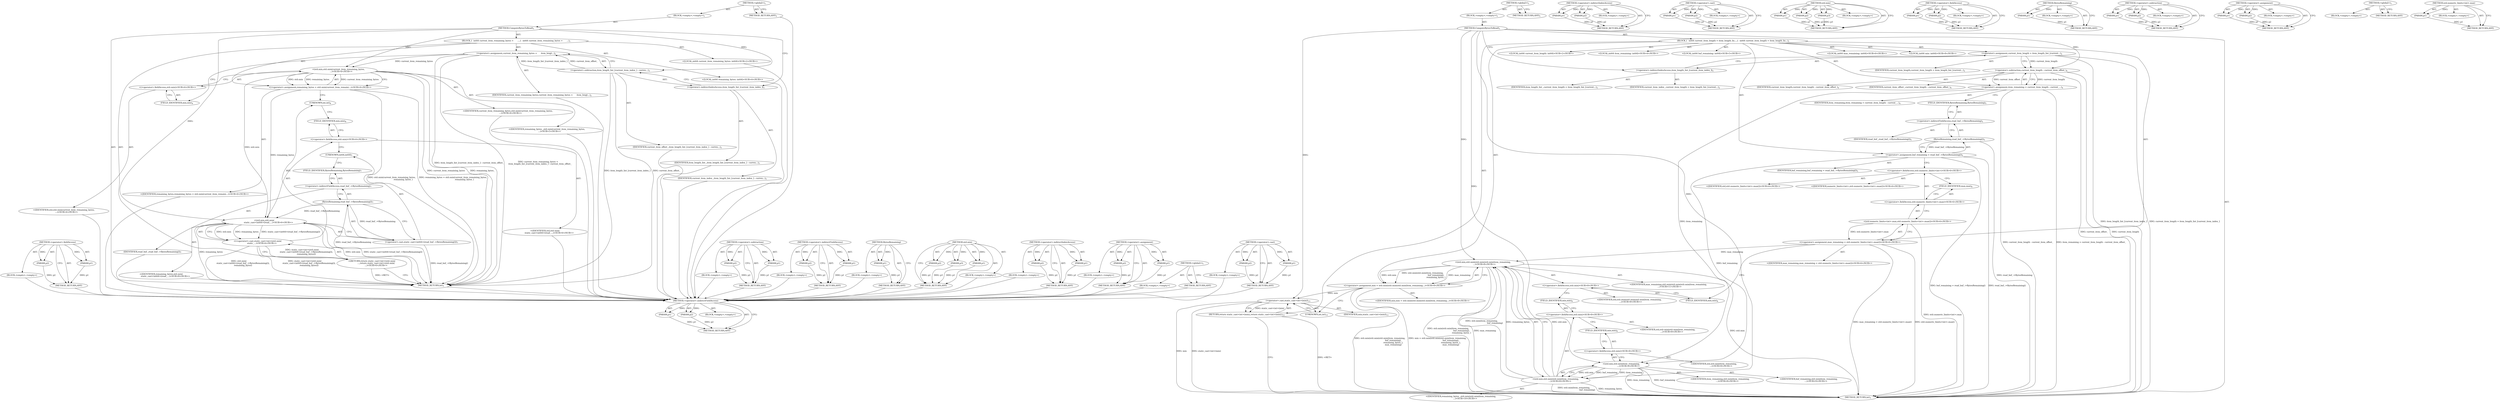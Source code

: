 digraph "std.numeric_limits&lt;int&gt;.max" {
vulnerable_81 [label=<(METHOD,&lt;operator&gt;.fieldAccess)>];
vulnerable_82 [label=<(PARAM,p1)>];
vulnerable_83 [label=<(PARAM,p2)>];
vulnerable_84 [label=<(BLOCK,&lt;empty&gt;,&lt;empty&gt;)>];
vulnerable_85 [label=<(METHOD_RETURN,ANY)>];
vulnerable_6 [label=<(METHOD,&lt;global&gt;)<SUB>1</SUB>>];
vulnerable_7 [label=<(BLOCK,&lt;empty&gt;,&lt;empty&gt;)<SUB>1</SUB>>];
vulnerable_8 [label=<(METHOD,ComputeBytesToRead)<SUB>1</SUB>>];
vulnerable_9 [label=<(BLOCK,{
  int64 current_item_remaining_bytes =
      ...,{
  int64 current_item_remaining_bytes =
      ...)<SUB>1</SUB>>];
vulnerable_10 [label="<(LOCAL,int64 current_item_remaining_bytes: int64)<SUB>2</SUB>>"];
vulnerable_11 [label=<(&lt;operator&gt;.assignment,current_item_remaining_bytes =
      item_lengt...)<SUB>2</SUB>>];
vulnerable_12 [label=<(IDENTIFIER,current_item_remaining_bytes,current_item_remaining_bytes =
      item_lengt...)<SUB>2</SUB>>];
vulnerable_13 [label=<(&lt;operator&gt;.subtraction,item_length_list_[current_item_index_] - curren...)<SUB>3</SUB>>];
vulnerable_14 [label=<(&lt;operator&gt;.indirectIndexAccess,item_length_list_[current_item_index_])<SUB>3</SUB>>];
vulnerable_15 [label=<(IDENTIFIER,item_length_list_,item_length_list_[current_item_index_] - curren...)<SUB>3</SUB>>];
vulnerable_16 [label=<(IDENTIFIER,current_item_index_,item_length_list_[current_item_index_] - curren...)<SUB>3</SUB>>];
vulnerable_17 [label=<(IDENTIFIER,current_item_offset_,item_length_list_[current_item_index_] - curren...)<SUB>3</SUB>>];
vulnerable_18 [label="<(LOCAL,int64 remaining_bytes: int64)<SUB>4</SUB>>"];
vulnerable_19 [label="<(&lt;operator&gt;.assignment,remaining_bytes = std::min(current_item_remaini...)<SUB>4</SUB>>"];
vulnerable_20 [label="<(IDENTIFIER,remaining_bytes,remaining_bytes = std::min(current_item_remaini...)<SUB>4</SUB>>"];
vulnerable_21 [label="<(std.min,std::min(current_item_remaining_bytes,
        ...)<SUB>4</SUB>>"];
vulnerable_22 [label="<(&lt;operator&gt;.fieldAccess,std::min)<SUB>4</SUB>>"];
vulnerable_23 [label="<(IDENTIFIER,std,std::min(current_item_remaining_bytes,
        ...)<SUB>4</SUB>>"];
vulnerable_24 [label=<(FIELD_IDENTIFIER,min,min)<SUB>4</SUB>>];
vulnerable_25 [label="<(IDENTIFIER,current_item_remaining_bytes,std::min(current_item_remaining_bytes,
        ...)<SUB>4</SUB>>"];
vulnerable_26 [label="<(IDENTIFIER,remaining_bytes_,std::min(current_item_remaining_bytes,
        ...)<SUB>5</SUB>>"];
vulnerable_27 [label="<(RETURN,return static_cast&lt;int&gt;(std::min(
             ...,return static_cast&lt;int&gt;(std::min(
             ...)<SUB>6</SUB>>"];
vulnerable_28 [label="<(&lt;operator&gt;.cast,static_cast&lt;int&gt;(std::min(
             static_...)<SUB>6</SUB>>"];
vulnerable_29 [label=<(UNKNOWN,int,int)<SUB>6</SUB>>];
vulnerable_30 [label="<(std.min,std::min(
             static_cast&lt;int64&gt;(read_...)<SUB>6</SUB>>"];
vulnerable_31 [label="<(&lt;operator&gt;.fieldAccess,std::min)<SUB>6</SUB>>"];
vulnerable_32 [label="<(IDENTIFIER,std,std::min(
             static_cast&lt;int64&gt;(read_...)<SUB>6</SUB>>"];
vulnerable_33 [label=<(FIELD_IDENTIFIER,min,min)<SUB>6</SUB>>];
vulnerable_34 [label=<(&lt;operator&gt;.cast,static_cast&lt;int64&gt;(read_buf_-&gt;BytesRemaining()))<SUB>7</SUB>>];
vulnerable_35 [label=<(UNKNOWN,int64,int64)<SUB>7</SUB>>];
vulnerable_36 [label=<(BytesRemaining,read_buf_-&gt;BytesRemaining())<SUB>7</SUB>>];
vulnerable_37 [label=<(&lt;operator&gt;.indirectFieldAccess,read_buf_-&gt;BytesRemaining)<SUB>7</SUB>>];
vulnerable_38 [label=<(IDENTIFIER,read_buf_,read_buf_-&gt;BytesRemaining())<SUB>7</SUB>>];
vulnerable_39 [label=<(FIELD_IDENTIFIER,BytesRemaining,BytesRemaining)<SUB>7</SUB>>];
vulnerable_40 [label="<(IDENTIFIER,remaining_bytes,std::min(
             static_cast&lt;int64&gt;(read_...)<SUB>8</SUB>>"];
vulnerable_41 [label=<(METHOD_RETURN,int)<SUB>1</SUB>>];
vulnerable_43 [label=<(METHOD_RETURN,ANY)<SUB>1</SUB>>];
vulnerable_65 [label=<(METHOD,&lt;operator&gt;.subtraction)>];
vulnerable_66 [label=<(PARAM,p1)>];
vulnerable_67 [label=<(PARAM,p2)>];
vulnerable_68 [label=<(BLOCK,&lt;empty&gt;,&lt;empty&gt;)>];
vulnerable_69 [label=<(METHOD_RETURN,ANY)>];
vulnerable_95 [label=<(METHOD,&lt;operator&gt;.indirectFieldAccess)>];
vulnerable_96 [label=<(PARAM,p1)>];
vulnerable_97 [label=<(PARAM,p2)>];
vulnerable_98 [label=<(BLOCK,&lt;empty&gt;,&lt;empty&gt;)>];
vulnerable_99 [label=<(METHOD_RETURN,ANY)>];
vulnerable_91 [label=<(METHOD,BytesRemaining)>];
vulnerable_92 [label=<(PARAM,p1)>];
vulnerable_93 [label=<(BLOCK,&lt;empty&gt;,&lt;empty&gt;)>];
vulnerable_94 [label=<(METHOD_RETURN,ANY)>];
vulnerable_75 [label=<(METHOD,std.min)>];
vulnerable_76 [label=<(PARAM,p1)>];
vulnerable_77 [label=<(PARAM,p2)>];
vulnerable_78 [label=<(PARAM,p3)>];
vulnerable_79 [label=<(BLOCK,&lt;empty&gt;,&lt;empty&gt;)>];
vulnerable_80 [label=<(METHOD_RETURN,ANY)>];
vulnerable_70 [label=<(METHOD,&lt;operator&gt;.indirectIndexAccess)>];
vulnerable_71 [label=<(PARAM,p1)>];
vulnerable_72 [label=<(PARAM,p2)>];
vulnerable_73 [label=<(BLOCK,&lt;empty&gt;,&lt;empty&gt;)>];
vulnerable_74 [label=<(METHOD_RETURN,ANY)>];
vulnerable_60 [label=<(METHOD,&lt;operator&gt;.assignment)>];
vulnerable_61 [label=<(PARAM,p1)>];
vulnerable_62 [label=<(PARAM,p2)>];
vulnerable_63 [label=<(BLOCK,&lt;empty&gt;,&lt;empty&gt;)>];
vulnerable_64 [label=<(METHOD_RETURN,ANY)>];
vulnerable_54 [label=<(METHOD,&lt;global&gt;)<SUB>1</SUB>>];
vulnerable_55 [label=<(BLOCK,&lt;empty&gt;,&lt;empty&gt;)>];
vulnerable_56 [label=<(METHOD_RETURN,ANY)>];
vulnerable_86 [label=<(METHOD,&lt;operator&gt;.cast)>];
vulnerable_87 [label=<(PARAM,p1)>];
vulnerable_88 [label=<(PARAM,p2)>];
vulnerable_89 [label=<(BLOCK,&lt;empty&gt;,&lt;empty&gt;)>];
vulnerable_90 [label=<(METHOD_RETURN,ANY)>];
fixed_103 [label=<(METHOD,&lt;operator&gt;.indirectFieldAccess)>];
fixed_104 [label=<(PARAM,p1)>];
fixed_105 [label=<(PARAM,p2)>];
fixed_106 [label=<(BLOCK,&lt;empty&gt;,&lt;empty&gt;)>];
fixed_107 [label=<(METHOD_RETURN,ANY)>];
fixed_6 [label=<(METHOD,&lt;global&gt;)<SUB>1</SUB>>];
fixed_7 [label=<(BLOCK,&lt;empty&gt;,&lt;empty&gt;)<SUB>1</SUB>>];
fixed_8 [label=<(METHOD,ComputeBytesToRead)<SUB>1</SUB>>];
fixed_9 [label=<(BLOCK,{
  int64 current_item_length = item_length_lis...,{
  int64 current_item_length = item_length_lis...)<SUB>1</SUB>>];
fixed_10 [label="<(LOCAL,int64 current_item_length: int64)<SUB>2</SUB>>"];
fixed_11 [label=<(&lt;operator&gt;.assignment,current_item_length = item_length_list_[current...)<SUB>2</SUB>>];
fixed_12 [label=<(IDENTIFIER,current_item_length,current_item_length = item_length_list_[current...)<SUB>2</SUB>>];
fixed_13 [label=<(&lt;operator&gt;.indirectIndexAccess,item_length_list_[current_item_index_])<SUB>2</SUB>>];
fixed_14 [label=<(IDENTIFIER,item_length_list_,current_item_length = item_length_list_[current...)<SUB>2</SUB>>];
fixed_15 [label=<(IDENTIFIER,current_item_index_,current_item_length = item_length_list_[current...)<SUB>2</SUB>>];
fixed_16 [label="<(LOCAL,int64 item_remaining: int64)<SUB>4</SUB>>"];
fixed_17 [label=<(&lt;operator&gt;.assignment,item_remaining = current_item_length - current_...)<SUB>4</SUB>>];
fixed_18 [label=<(IDENTIFIER,item_remaining,item_remaining = current_item_length - current_...)<SUB>4</SUB>>];
fixed_19 [label=<(&lt;operator&gt;.subtraction,current_item_length - current_item_offset_)<SUB>4</SUB>>];
fixed_20 [label=<(IDENTIFIER,current_item_length,current_item_length - current_item_offset_)<SUB>4</SUB>>];
fixed_21 [label=<(IDENTIFIER,current_item_offset_,current_item_length - current_item_offset_)<SUB>4</SUB>>];
fixed_22 [label="<(LOCAL,int64 buf_remaining: int64)<SUB>5</SUB>>"];
fixed_23 [label=<(&lt;operator&gt;.assignment,buf_remaining = read_buf_-&gt;BytesRemaining())<SUB>5</SUB>>];
fixed_24 [label=<(IDENTIFIER,buf_remaining,buf_remaining = read_buf_-&gt;BytesRemaining())<SUB>5</SUB>>];
fixed_25 [label=<(BytesRemaining,read_buf_-&gt;BytesRemaining())<SUB>5</SUB>>];
fixed_26 [label=<(&lt;operator&gt;.indirectFieldAccess,read_buf_-&gt;BytesRemaining)<SUB>5</SUB>>];
fixed_27 [label=<(IDENTIFIER,read_buf_,read_buf_-&gt;BytesRemaining())<SUB>5</SUB>>];
fixed_28 [label=<(FIELD_IDENTIFIER,BytesRemaining,BytesRemaining)<SUB>5</SUB>>];
fixed_29 [label="<(LOCAL,int64 max_remaining: int64)<SUB>6</SUB>>"];
fixed_30 [label="<(&lt;operator&gt;.assignment,max_remaining = std::numeric_limits&lt;int&gt;::max())<SUB>6</SUB>>"];
fixed_31 [label="<(IDENTIFIER,max_remaining,max_remaining = std::numeric_limits&lt;int&gt;::max())<SUB>6</SUB>>"];
fixed_32 [label="<(std.numeric_limits&lt;int&gt;.max,std::numeric_limits&lt;int&gt;::max())<SUB>6</SUB>>"];
fixed_33 [label="<(&lt;operator&gt;.fieldAccess,std::numeric_limits&lt;int&gt;::max)<SUB>6</SUB>>"];
fixed_34 [label="<(&lt;operator&gt;.fieldAccess,std::numeric_limits&lt;int&gt;)<SUB>6</SUB>>"];
fixed_35 [label="<(IDENTIFIER,std,std::numeric_limits&lt;int&gt;::max())<SUB>6</SUB>>"];
fixed_36 [label="<(IDENTIFIER,numeric_limits&lt;int&gt;,std::numeric_limits&lt;int&gt;::max())<SUB>6</SUB>>"];
fixed_37 [label=<(FIELD_IDENTIFIER,max,max)<SUB>6</SUB>>];
fixed_38 [label="<(LOCAL,int64 min: int64)<SUB>8</SUB>>"];
fixed_39 [label="<(&lt;operator&gt;.assignment,min = std::min(std::min(std::min(item_remaining...)<SUB>8</SUB>>"];
fixed_40 [label="<(IDENTIFIER,min,min = std::min(std::min(std::min(item_remaining...)<SUB>8</SUB>>"];
fixed_41 [label="<(std.min,std::min(std::min(std::min(item_remaining,
    ...)<SUB>8</SUB>>"];
fixed_42 [label="<(&lt;operator&gt;.fieldAccess,std::min)<SUB>8</SUB>>"];
fixed_43 [label="<(IDENTIFIER,std,std::min(std::min(std::min(item_remaining,
    ...)<SUB>8</SUB>>"];
fixed_44 [label=<(FIELD_IDENTIFIER,min,min)<SUB>8</SUB>>];
fixed_45 [label="<(std.min,std::min(std::min(item_remaining,
             ...)<SUB>8</SUB>>"];
fixed_46 [label="<(&lt;operator&gt;.fieldAccess,std::min)<SUB>8</SUB>>"];
fixed_47 [label="<(IDENTIFIER,std,std::min(std::min(item_remaining,
             ...)<SUB>8</SUB>>"];
fixed_48 [label=<(FIELD_IDENTIFIER,min,min)<SUB>8</SUB>>];
fixed_49 [label="<(std.min,std::min(item_remaining,
                      ...)<SUB>8</SUB>>"];
fixed_50 [label="<(&lt;operator&gt;.fieldAccess,std::min)<SUB>8</SUB>>"];
fixed_51 [label="<(IDENTIFIER,std,std::min(item_remaining,
                      ...)<SUB>8</SUB>>"];
fixed_52 [label=<(FIELD_IDENTIFIER,min,min)<SUB>8</SUB>>];
fixed_53 [label="<(IDENTIFIER,item_remaining,std::min(item_remaining,
                      ...)<SUB>8</SUB>>"];
fixed_54 [label="<(IDENTIFIER,buf_remaining,std::min(item_remaining,
                      ...)<SUB>9</SUB>>"];
fixed_55 [label="<(IDENTIFIER,remaining_bytes_,std::min(std::min(item_remaining,
             ...)<SUB>10</SUB>>"];
fixed_56 [label="<(IDENTIFIER,max_remaining,std::min(std::min(std::min(item_remaining,
    ...)<SUB>11</SUB>>"];
fixed_57 [label=<(RETURN,return static_cast&lt;int&gt;(min);,return static_cast&lt;int&gt;(min);)<SUB>13</SUB>>];
fixed_58 [label=<(&lt;operator&gt;.cast,static_cast&lt;int&gt;(min))<SUB>13</SUB>>];
fixed_59 [label=<(UNKNOWN,int,int)<SUB>13</SUB>>];
fixed_60 [label=<(IDENTIFIER,min,static_cast&lt;int&gt;(min))<SUB>13</SUB>>];
fixed_61 [label=<(METHOD_RETURN,int)<SUB>1</SUB>>];
fixed_63 [label=<(METHOD_RETURN,ANY)<SUB>1</SUB>>];
fixed_89 [label=<(METHOD,&lt;operator&gt;.indirectIndexAccess)>];
fixed_90 [label=<(PARAM,p1)>];
fixed_91 [label=<(PARAM,p2)>];
fixed_92 [label=<(BLOCK,&lt;empty&gt;,&lt;empty&gt;)>];
fixed_93 [label=<(METHOD_RETURN,ANY)>];
fixed_123 [label=<(METHOD,&lt;operator&gt;.cast)>];
fixed_124 [label=<(PARAM,p1)>];
fixed_125 [label=<(PARAM,p2)>];
fixed_126 [label=<(BLOCK,&lt;empty&gt;,&lt;empty&gt;)>];
fixed_127 [label=<(METHOD_RETURN,ANY)>];
fixed_117 [label=<(METHOD,std.min)>];
fixed_118 [label=<(PARAM,p1)>];
fixed_119 [label=<(PARAM,p2)>];
fixed_120 [label=<(PARAM,p3)>];
fixed_121 [label=<(BLOCK,&lt;empty&gt;,&lt;empty&gt;)>];
fixed_122 [label=<(METHOD_RETURN,ANY)>];
fixed_112 [label=<(METHOD,&lt;operator&gt;.fieldAccess)>];
fixed_113 [label=<(PARAM,p1)>];
fixed_114 [label=<(PARAM,p2)>];
fixed_115 [label=<(BLOCK,&lt;empty&gt;,&lt;empty&gt;)>];
fixed_116 [label=<(METHOD_RETURN,ANY)>];
fixed_99 [label=<(METHOD,BytesRemaining)>];
fixed_100 [label=<(PARAM,p1)>];
fixed_101 [label=<(BLOCK,&lt;empty&gt;,&lt;empty&gt;)>];
fixed_102 [label=<(METHOD_RETURN,ANY)>];
fixed_94 [label=<(METHOD,&lt;operator&gt;.subtraction)>];
fixed_95 [label=<(PARAM,p1)>];
fixed_96 [label=<(PARAM,p2)>];
fixed_97 [label=<(BLOCK,&lt;empty&gt;,&lt;empty&gt;)>];
fixed_98 [label=<(METHOD_RETURN,ANY)>];
fixed_84 [label=<(METHOD,&lt;operator&gt;.assignment)>];
fixed_85 [label=<(PARAM,p1)>];
fixed_86 [label=<(PARAM,p2)>];
fixed_87 [label=<(BLOCK,&lt;empty&gt;,&lt;empty&gt;)>];
fixed_88 [label=<(METHOD_RETURN,ANY)>];
fixed_78 [label=<(METHOD,&lt;global&gt;)<SUB>1</SUB>>];
fixed_79 [label=<(BLOCK,&lt;empty&gt;,&lt;empty&gt;)>];
fixed_80 [label=<(METHOD_RETURN,ANY)>];
fixed_108 [label=<(METHOD,std.numeric_limits&lt;int&gt;.max)>];
fixed_109 [label=<(PARAM,p1)>];
fixed_110 [label=<(BLOCK,&lt;empty&gt;,&lt;empty&gt;)>];
fixed_111 [label=<(METHOD_RETURN,ANY)>];
vulnerable_81 -> vulnerable_82  [key=0, label="AST: "];
vulnerable_81 -> vulnerable_82  [key=1, label="DDG: "];
vulnerable_81 -> vulnerable_84  [key=0, label="AST: "];
vulnerable_81 -> vulnerable_83  [key=0, label="AST: "];
vulnerable_81 -> vulnerable_83  [key=1, label="DDG: "];
vulnerable_81 -> vulnerable_85  [key=0, label="AST: "];
vulnerable_81 -> vulnerable_85  [key=1, label="CFG: "];
vulnerable_82 -> vulnerable_85  [key=0, label="DDG: p1"];
vulnerable_83 -> vulnerable_85  [key=0, label="DDG: p2"];
vulnerable_84 -> fixed_103  [key=0];
vulnerable_85 -> fixed_103  [key=0];
vulnerable_6 -> vulnerable_7  [key=0, label="AST: "];
vulnerable_6 -> vulnerable_43  [key=0, label="AST: "];
vulnerable_6 -> vulnerable_43  [key=1, label="CFG: "];
vulnerable_7 -> vulnerable_8  [key=0, label="AST: "];
vulnerable_8 -> vulnerable_9  [key=0, label="AST: "];
vulnerable_8 -> vulnerable_41  [key=0, label="AST: "];
vulnerable_8 -> vulnerable_14  [key=0, label="CFG: "];
vulnerable_8 -> vulnerable_13  [key=0, label="DDG: "];
vulnerable_8 -> vulnerable_21  [key=0, label="DDG: "];
vulnerable_8 -> vulnerable_30  [key=0, label="DDG: "];
vulnerable_9 -> vulnerable_10  [key=0, label="AST: "];
vulnerable_9 -> vulnerable_11  [key=0, label="AST: "];
vulnerable_9 -> vulnerable_18  [key=0, label="AST: "];
vulnerable_9 -> vulnerable_19  [key=0, label="AST: "];
vulnerable_9 -> vulnerable_27  [key=0, label="AST: "];
vulnerable_10 -> fixed_103  [key=0];
vulnerable_11 -> vulnerable_12  [key=0, label="AST: "];
vulnerable_11 -> vulnerable_13  [key=0, label="AST: "];
vulnerable_11 -> vulnerable_24  [key=0, label="CFG: "];
vulnerable_11 -> vulnerable_41  [key=0, label="DDG: item_length_list_[current_item_index_] - current_item_offset_"];
vulnerable_11 -> vulnerable_41  [key=1, label="DDG: current_item_remaining_bytes =
      item_length_list_[current_item_index_] - current_item_offset_"];
vulnerable_11 -> vulnerable_21  [key=0, label="DDG: current_item_remaining_bytes"];
vulnerable_12 -> fixed_103  [key=0];
vulnerable_13 -> vulnerable_14  [key=0, label="AST: "];
vulnerable_13 -> vulnerable_17  [key=0, label="AST: "];
vulnerable_13 -> vulnerable_11  [key=0, label="CFG: "];
vulnerable_13 -> vulnerable_11  [key=1, label="DDG: item_length_list_[current_item_index_]"];
vulnerable_13 -> vulnerable_11  [key=2, label="DDG: current_item_offset_"];
vulnerable_13 -> vulnerable_41  [key=0, label="DDG: item_length_list_[current_item_index_]"];
vulnerable_13 -> vulnerable_41  [key=1, label="DDG: current_item_offset_"];
vulnerable_14 -> vulnerable_15  [key=0, label="AST: "];
vulnerable_14 -> vulnerable_16  [key=0, label="AST: "];
vulnerable_14 -> vulnerable_13  [key=0, label="CFG: "];
vulnerable_15 -> fixed_103  [key=0];
vulnerable_16 -> fixed_103  [key=0];
vulnerable_17 -> fixed_103  [key=0];
vulnerable_18 -> fixed_103  [key=0];
vulnerable_19 -> vulnerable_20  [key=0, label="AST: "];
vulnerable_19 -> vulnerable_21  [key=0, label="AST: "];
vulnerable_19 -> vulnerable_29  [key=0, label="CFG: "];
vulnerable_19 -> vulnerable_41  [key=0, label="DDG: std::min(current_item_remaining_bytes,
                                   remaining_bytes_)"];
vulnerable_19 -> vulnerable_41  [key=1, label="DDG: remaining_bytes = std::min(current_item_remaining_bytes,
                                   remaining_bytes_)"];
vulnerable_19 -> vulnerable_30  [key=0, label="DDG: remaining_bytes"];
vulnerable_20 -> fixed_103  [key=0];
vulnerable_21 -> vulnerable_22  [key=0, label="AST: "];
vulnerable_21 -> vulnerable_25  [key=0, label="AST: "];
vulnerable_21 -> vulnerable_26  [key=0, label="AST: "];
vulnerable_21 -> vulnerable_19  [key=0, label="CFG: "];
vulnerable_21 -> vulnerable_19  [key=1, label="DDG: std::min"];
vulnerable_21 -> vulnerable_19  [key=2, label="DDG: current_item_remaining_bytes"];
vulnerable_21 -> vulnerable_19  [key=3, label="DDG: remaining_bytes_"];
vulnerable_21 -> vulnerable_41  [key=0, label="DDG: current_item_remaining_bytes"];
vulnerable_21 -> vulnerable_41  [key=1, label="DDG: remaining_bytes_"];
vulnerable_21 -> vulnerable_30  [key=0, label="DDG: std::min"];
vulnerable_22 -> vulnerable_23  [key=0, label="AST: "];
vulnerable_22 -> vulnerable_24  [key=0, label="AST: "];
vulnerable_22 -> vulnerable_21  [key=0, label="CFG: "];
vulnerable_23 -> fixed_103  [key=0];
vulnerable_24 -> vulnerable_22  [key=0, label="CFG: "];
vulnerable_25 -> fixed_103  [key=0];
vulnerable_26 -> fixed_103  [key=0];
vulnerable_27 -> vulnerable_28  [key=0, label="AST: "];
vulnerable_27 -> vulnerable_41  [key=0, label="CFG: "];
vulnerable_27 -> vulnerable_41  [key=1, label="DDG: &lt;RET&gt;"];
vulnerable_28 -> vulnerable_29  [key=0, label="AST: "];
vulnerable_28 -> vulnerable_30  [key=0, label="AST: "];
vulnerable_28 -> vulnerable_27  [key=0, label="CFG: "];
vulnerable_28 -> vulnerable_27  [key=1, label="DDG: static_cast&lt;int&gt;(std::min(
             static_cast&lt;int64&gt;(read_buf_-&gt;BytesRemaining()),
             remaining_bytes))"];
vulnerable_28 -> vulnerable_41  [key=0, label="DDG: std::min(
             static_cast&lt;int64&gt;(read_buf_-&gt;BytesRemaining()),
             remaining_bytes)"];
vulnerable_28 -> vulnerable_41  [key=1, label="DDG: static_cast&lt;int&gt;(std::min(
             static_cast&lt;int64&gt;(read_buf_-&gt;BytesRemaining()),
             remaining_bytes))"];
vulnerable_29 -> vulnerable_33  [key=0, label="CFG: "];
vulnerable_30 -> vulnerable_31  [key=0, label="AST: "];
vulnerable_30 -> vulnerable_34  [key=0, label="AST: "];
vulnerable_30 -> vulnerable_40  [key=0, label="AST: "];
vulnerable_30 -> vulnerable_28  [key=0, label="CFG: "];
vulnerable_30 -> vulnerable_28  [key=1, label="DDG: std::min"];
vulnerable_30 -> vulnerable_28  [key=2, label="DDG: static_cast&lt;int64&gt;(read_buf_-&gt;BytesRemaining())"];
vulnerable_30 -> vulnerable_28  [key=3, label="DDG: remaining_bytes"];
vulnerable_30 -> vulnerable_41  [key=0, label="DDG: std::min"];
vulnerable_30 -> vulnerable_41  [key=1, label="DDG: static_cast&lt;int64&gt;(read_buf_-&gt;BytesRemaining())"];
vulnerable_30 -> vulnerable_41  [key=2, label="DDG: remaining_bytes"];
vulnerable_31 -> vulnerable_32  [key=0, label="AST: "];
vulnerable_31 -> vulnerable_33  [key=0, label="AST: "];
vulnerable_31 -> vulnerable_35  [key=0, label="CFG: "];
vulnerable_32 -> fixed_103  [key=0];
vulnerable_33 -> vulnerable_31  [key=0, label="CFG: "];
vulnerable_34 -> vulnerable_35  [key=0, label="AST: "];
vulnerable_34 -> vulnerable_36  [key=0, label="AST: "];
vulnerable_34 -> vulnerable_30  [key=0, label="CFG: "];
vulnerable_34 -> vulnerable_41  [key=0, label="DDG: read_buf_-&gt;BytesRemaining()"];
vulnerable_35 -> vulnerable_39  [key=0, label="CFG: "];
vulnerable_36 -> vulnerable_37  [key=0, label="AST: "];
vulnerable_36 -> vulnerable_34  [key=0, label="CFG: "];
vulnerable_36 -> vulnerable_34  [key=1, label="DDG: read_buf_-&gt;BytesRemaining"];
vulnerable_36 -> vulnerable_41  [key=0, label="DDG: read_buf_-&gt;BytesRemaining"];
vulnerable_36 -> vulnerable_30  [key=0, label="DDG: read_buf_-&gt;BytesRemaining"];
vulnerable_37 -> vulnerable_38  [key=0, label="AST: "];
vulnerable_37 -> vulnerable_39  [key=0, label="AST: "];
vulnerable_37 -> vulnerable_36  [key=0, label="CFG: "];
vulnerable_38 -> fixed_103  [key=0];
vulnerable_39 -> vulnerable_37  [key=0, label="CFG: "];
vulnerable_40 -> fixed_103  [key=0];
vulnerable_41 -> fixed_103  [key=0];
vulnerable_43 -> fixed_103  [key=0];
vulnerable_65 -> vulnerable_66  [key=0, label="AST: "];
vulnerable_65 -> vulnerable_66  [key=1, label="DDG: "];
vulnerable_65 -> vulnerable_68  [key=0, label="AST: "];
vulnerable_65 -> vulnerable_67  [key=0, label="AST: "];
vulnerable_65 -> vulnerable_67  [key=1, label="DDG: "];
vulnerable_65 -> vulnerable_69  [key=0, label="AST: "];
vulnerable_65 -> vulnerable_69  [key=1, label="CFG: "];
vulnerable_66 -> vulnerable_69  [key=0, label="DDG: p1"];
vulnerable_67 -> vulnerable_69  [key=0, label="DDG: p2"];
vulnerable_68 -> fixed_103  [key=0];
vulnerable_69 -> fixed_103  [key=0];
vulnerable_95 -> vulnerable_96  [key=0, label="AST: "];
vulnerable_95 -> vulnerable_96  [key=1, label="DDG: "];
vulnerable_95 -> vulnerable_98  [key=0, label="AST: "];
vulnerable_95 -> vulnerable_97  [key=0, label="AST: "];
vulnerable_95 -> vulnerable_97  [key=1, label="DDG: "];
vulnerable_95 -> vulnerable_99  [key=0, label="AST: "];
vulnerable_95 -> vulnerable_99  [key=1, label="CFG: "];
vulnerable_96 -> vulnerable_99  [key=0, label="DDG: p1"];
vulnerable_97 -> vulnerable_99  [key=0, label="DDG: p2"];
vulnerable_98 -> fixed_103  [key=0];
vulnerable_99 -> fixed_103  [key=0];
vulnerable_91 -> vulnerable_92  [key=0, label="AST: "];
vulnerable_91 -> vulnerable_92  [key=1, label="DDG: "];
vulnerable_91 -> vulnerable_93  [key=0, label="AST: "];
vulnerable_91 -> vulnerable_94  [key=0, label="AST: "];
vulnerable_91 -> vulnerable_94  [key=1, label="CFG: "];
vulnerable_92 -> vulnerable_94  [key=0, label="DDG: p1"];
vulnerable_93 -> fixed_103  [key=0];
vulnerable_94 -> fixed_103  [key=0];
vulnerable_75 -> vulnerable_76  [key=0, label="AST: "];
vulnerable_75 -> vulnerable_76  [key=1, label="DDG: "];
vulnerable_75 -> vulnerable_79  [key=0, label="AST: "];
vulnerable_75 -> vulnerable_77  [key=0, label="AST: "];
vulnerable_75 -> vulnerable_77  [key=1, label="DDG: "];
vulnerable_75 -> vulnerable_80  [key=0, label="AST: "];
vulnerable_75 -> vulnerable_80  [key=1, label="CFG: "];
vulnerable_75 -> vulnerable_78  [key=0, label="AST: "];
vulnerable_75 -> vulnerable_78  [key=1, label="DDG: "];
vulnerable_76 -> vulnerable_80  [key=0, label="DDG: p1"];
vulnerable_77 -> vulnerable_80  [key=0, label="DDG: p2"];
vulnerable_78 -> vulnerable_80  [key=0, label="DDG: p3"];
vulnerable_79 -> fixed_103  [key=0];
vulnerable_80 -> fixed_103  [key=0];
vulnerable_70 -> vulnerable_71  [key=0, label="AST: "];
vulnerable_70 -> vulnerable_71  [key=1, label="DDG: "];
vulnerable_70 -> vulnerable_73  [key=0, label="AST: "];
vulnerable_70 -> vulnerable_72  [key=0, label="AST: "];
vulnerable_70 -> vulnerable_72  [key=1, label="DDG: "];
vulnerable_70 -> vulnerable_74  [key=0, label="AST: "];
vulnerable_70 -> vulnerable_74  [key=1, label="CFG: "];
vulnerable_71 -> vulnerable_74  [key=0, label="DDG: p1"];
vulnerable_72 -> vulnerable_74  [key=0, label="DDG: p2"];
vulnerable_73 -> fixed_103  [key=0];
vulnerable_74 -> fixed_103  [key=0];
vulnerable_60 -> vulnerable_61  [key=0, label="AST: "];
vulnerable_60 -> vulnerable_61  [key=1, label="DDG: "];
vulnerable_60 -> vulnerable_63  [key=0, label="AST: "];
vulnerable_60 -> vulnerable_62  [key=0, label="AST: "];
vulnerable_60 -> vulnerable_62  [key=1, label="DDG: "];
vulnerable_60 -> vulnerable_64  [key=0, label="AST: "];
vulnerable_60 -> vulnerable_64  [key=1, label="CFG: "];
vulnerable_61 -> vulnerable_64  [key=0, label="DDG: p1"];
vulnerable_62 -> vulnerable_64  [key=0, label="DDG: p2"];
vulnerable_63 -> fixed_103  [key=0];
vulnerable_64 -> fixed_103  [key=0];
vulnerable_54 -> vulnerable_55  [key=0, label="AST: "];
vulnerable_54 -> vulnerable_56  [key=0, label="AST: "];
vulnerable_54 -> vulnerable_56  [key=1, label="CFG: "];
vulnerable_55 -> fixed_103  [key=0];
vulnerable_56 -> fixed_103  [key=0];
vulnerable_86 -> vulnerable_87  [key=0, label="AST: "];
vulnerable_86 -> vulnerable_87  [key=1, label="DDG: "];
vulnerable_86 -> vulnerable_89  [key=0, label="AST: "];
vulnerable_86 -> vulnerable_88  [key=0, label="AST: "];
vulnerable_86 -> vulnerable_88  [key=1, label="DDG: "];
vulnerable_86 -> vulnerable_90  [key=0, label="AST: "];
vulnerable_86 -> vulnerable_90  [key=1, label="CFG: "];
vulnerable_87 -> vulnerable_90  [key=0, label="DDG: p1"];
vulnerable_88 -> vulnerable_90  [key=0, label="DDG: p2"];
vulnerable_89 -> fixed_103  [key=0];
vulnerable_90 -> fixed_103  [key=0];
fixed_103 -> fixed_104  [key=0, label="AST: "];
fixed_103 -> fixed_104  [key=1, label="DDG: "];
fixed_103 -> fixed_106  [key=0, label="AST: "];
fixed_103 -> fixed_105  [key=0, label="AST: "];
fixed_103 -> fixed_105  [key=1, label="DDG: "];
fixed_103 -> fixed_107  [key=0, label="AST: "];
fixed_103 -> fixed_107  [key=1, label="CFG: "];
fixed_104 -> fixed_107  [key=0, label="DDG: p1"];
fixed_105 -> fixed_107  [key=0, label="DDG: p2"];
fixed_6 -> fixed_7  [key=0, label="AST: "];
fixed_6 -> fixed_63  [key=0, label="AST: "];
fixed_6 -> fixed_63  [key=1, label="CFG: "];
fixed_7 -> fixed_8  [key=0, label="AST: "];
fixed_8 -> fixed_9  [key=0, label="AST: "];
fixed_8 -> fixed_61  [key=0, label="AST: "];
fixed_8 -> fixed_13  [key=0, label="CFG: "];
fixed_8 -> fixed_58  [key=0, label="DDG: "];
fixed_8 -> fixed_19  [key=0, label="DDG: "];
fixed_8 -> fixed_41  [key=0, label="DDG: "];
fixed_8 -> fixed_45  [key=0, label="DDG: "];
fixed_8 -> fixed_49  [key=0, label="DDG: "];
fixed_9 -> fixed_10  [key=0, label="AST: "];
fixed_9 -> fixed_11  [key=0, label="AST: "];
fixed_9 -> fixed_16  [key=0, label="AST: "];
fixed_9 -> fixed_17  [key=0, label="AST: "];
fixed_9 -> fixed_22  [key=0, label="AST: "];
fixed_9 -> fixed_23  [key=0, label="AST: "];
fixed_9 -> fixed_29  [key=0, label="AST: "];
fixed_9 -> fixed_30  [key=0, label="AST: "];
fixed_9 -> fixed_38  [key=0, label="AST: "];
fixed_9 -> fixed_39  [key=0, label="AST: "];
fixed_9 -> fixed_57  [key=0, label="AST: "];
fixed_11 -> fixed_12  [key=0, label="AST: "];
fixed_11 -> fixed_13  [key=0, label="AST: "];
fixed_11 -> fixed_19  [key=0, label="CFG: "];
fixed_11 -> fixed_19  [key=1, label="DDG: current_item_length"];
fixed_11 -> fixed_61  [key=0, label="DDG: item_length_list_[current_item_index_]"];
fixed_11 -> fixed_61  [key=1, label="DDG: current_item_length = item_length_list_[current_item_index_]"];
fixed_13 -> fixed_14  [key=0, label="AST: "];
fixed_13 -> fixed_15  [key=0, label="AST: "];
fixed_13 -> fixed_11  [key=0, label="CFG: "];
fixed_17 -> fixed_18  [key=0, label="AST: "];
fixed_17 -> fixed_19  [key=0, label="AST: "];
fixed_17 -> fixed_28  [key=0, label="CFG: "];
fixed_17 -> fixed_61  [key=0, label="DDG: current_item_length - current_item_offset_"];
fixed_17 -> fixed_61  [key=1, label="DDG: item_remaining = current_item_length - current_item_offset_"];
fixed_17 -> fixed_49  [key=0, label="DDG: item_remaining"];
fixed_19 -> fixed_20  [key=0, label="AST: "];
fixed_19 -> fixed_21  [key=0, label="AST: "];
fixed_19 -> fixed_17  [key=0, label="CFG: "];
fixed_19 -> fixed_17  [key=1, label="DDG: current_item_length"];
fixed_19 -> fixed_17  [key=2, label="DDG: current_item_offset_"];
fixed_19 -> fixed_61  [key=0, label="DDG: current_item_length"];
fixed_19 -> fixed_61  [key=1, label="DDG: current_item_offset_"];
fixed_23 -> fixed_24  [key=0, label="AST: "];
fixed_23 -> fixed_25  [key=0, label="AST: "];
fixed_23 -> fixed_34  [key=0, label="CFG: "];
fixed_23 -> fixed_61  [key=0, label="DDG: read_buf_-&gt;BytesRemaining()"];
fixed_23 -> fixed_61  [key=1, label="DDG: buf_remaining = read_buf_-&gt;BytesRemaining()"];
fixed_23 -> fixed_49  [key=0, label="DDG: buf_remaining"];
fixed_25 -> fixed_26  [key=0, label="AST: "];
fixed_25 -> fixed_23  [key=0, label="CFG: "];
fixed_25 -> fixed_23  [key=1, label="DDG: read_buf_-&gt;BytesRemaining"];
fixed_25 -> fixed_61  [key=0, label="DDG: read_buf_-&gt;BytesRemaining"];
fixed_26 -> fixed_27  [key=0, label="AST: "];
fixed_26 -> fixed_28  [key=0, label="AST: "];
fixed_26 -> fixed_25  [key=0, label="CFG: "];
fixed_28 -> fixed_26  [key=0, label="CFG: "];
fixed_30 -> fixed_31  [key=0, label="AST: "];
fixed_30 -> fixed_32  [key=0, label="AST: "];
fixed_30 -> fixed_44  [key=0, label="CFG: "];
fixed_30 -> fixed_61  [key=0, label="DDG: std::numeric_limits&lt;int&gt;::max()"];
fixed_30 -> fixed_61  [key=1, label="DDG: max_remaining = std::numeric_limits&lt;int&gt;::max()"];
fixed_30 -> fixed_41  [key=0, label="DDG: max_remaining"];
fixed_32 -> fixed_33  [key=0, label="AST: "];
fixed_32 -> fixed_30  [key=0, label="CFG: "];
fixed_32 -> fixed_30  [key=1, label="DDG: std::numeric_limits&lt;int&gt;::max"];
fixed_32 -> fixed_61  [key=0, label="DDG: std::numeric_limits&lt;int&gt;::max"];
fixed_33 -> fixed_34  [key=0, label="AST: "];
fixed_33 -> fixed_37  [key=0, label="AST: "];
fixed_33 -> fixed_32  [key=0, label="CFG: "];
fixed_34 -> fixed_35  [key=0, label="AST: "];
fixed_34 -> fixed_36  [key=0, label="AST: "];
fixed_34 -> fixed_37  [key=0, label="CFG: "];
fixed_37 -> fixed_33  [key=0, label="CFG: "];
fixed_39 -> fixed_40  [key=0, label="AST: "];
fixed_39 -> fixed_41  [key=0, label="AST: "];
fixed_39 -> fixed_59  [key=0, label="CFG: "];
fixed_39 -> fixed_61  [key=0, label="DDG: std::min(std::min(std::min(item_remaining,
                                         buf_remaining),
                                         remaining_bytes_),
                                         max_remaining)"];
fixed_39 -> fixed_61  [key=1, label="DDG: min = std::min(std::min(std::min(item_remaining,
                                         buf_remaining),
                                         remaining_bytes_),
                                         max_remaining)"];
fixed_39 -> fixed_58  [key=0, label="DDG: min"];
fixed_41 -> fixed_42  [key=0, label="AST: "];
fixed_41 -> fixed_45  [key=0, label="AST: "];
fixed_41 -> fixed_56  [key=0, label="AST: "];
fixed_41 -> fixed_39  [key=0, label="CFG: "];
fixed_41 -> fixed_39  [key=1, label="DDG: std::min"];
fixed_41 -> fixed_39  [key=2, label="DDG: std::min(std::min(item_remaining,
                                         buf_remaining),
                                         remaining_bytes_)"];
fixed_41 -> fixed_39  [key=3, label="DDG: max_remaining"];
fixed_41 -> fixed_61  [key=0, label="DDG: std::min"];
fixed_41 -> fixed_61  [key=1, label="DDG: std::min(std::min(item_remaining,
                                         buf_remaining),
                                         remaining_bytes_)"];
fixed_41 -> fixed_61  [key=2, label="DDG: max_remaining"];
fixed_42 -> fixed_43  [key=0, label="AST: "];
fixed_42 -> fixed_44  [key=0, label="AST: "];
fixed_42 -> fixed_48  [key=0, label="CFG: "];
fixed_44 -> fixed_42  [key=0, label="CFG: "];
fixed_45 -> fixed_46  [key=0, label="AST: "];
fixed_45 -> fixed_49  [key=0, label="AST: "];
fixed_45 -> fixed_55  [key=0, label="AST: "];
fixed_45 -> fixed_41  [key=0, label="CFG: "];
fixed_45 -> fixed_41  [key=1, label="DDG: std::min"];
fixed_45 -> fixed_41  [key=2, label="DDG: std::min(item_remaining,
                                         buf_remaining)"];
fixed_45 -> fixed_41  [key=3, label="DDG: remaining_bytes_"];
fixed_45 -> fixed_61  [key=0, label="DDG: std::min(item_remaining,
                                         buf_remaining)"];
fixed_45 -> fixed_61  [key=1, label="DDG: remaining_bytes_"];
fixed_46 -> fixed_47  [key=0, label="AST: "];
fixed_46 -> fixed_48  [key=0, label="AST: "];
fixed_46 -> fixed_52  [key=0, label="CFG: "];
fixed_48 -> fixed_46  [key=0, label="CFG: "];
fixed_49 -> fixed_50  [key=0, label="AST: "];
fixed_49 -> fixed_53  [key=0, label="AST: "];
fixed_49 -> fixed_54  [key=0, label="AST: "];
fixed_49 -> fixed_45  [key=0, label="CFG: "];
fixed_49 -> fixed_45  [key=1, label="DDG: std::min"];
fixed_49 -> fixed_45  [key=2, label="DDG: item_remaining"];
fixed_49 -> fixed_45  [key=3, label="DDG: buf_remaining"];
fixed_49 -> fixed_61  [key=0, label="DDG: item_remaining"];
fixed_49 -> fixed_61  [key=1, label="DDG: buf_remaining"];
fixed_50 -> fixed_51  [key=0, label="AST: "];
fixed_50 -> fixed_52  [key=0, label="AST: "];
fixed_50 -> fixed_49  [key=0, label="CFG: "];
fixed_52 -> fixed_50  [key=0, label="CFG: "];
fixed_57 -> fixed_58  [key=0, label="AST: "];
fixed_57 -> fixed_61  [key=0, label="CFG: "];
fixed_57 -> fixed_61  [key=1, label="DDG: &lt;RET&gt;"];
fixed_58 -> fixed_59  [key=0, label="AST: "];
fixed_58 -> fixed_60  [key=0, label="AST: "];
fixed_58 -> fixed_57  [key=0, label="CFG: "];
fixed_58 -> fixed_57  [key=1, label="DDG: static_cast&lt;int&gt;(min)"];
fixed_58 -> fixed_61  [key=0, label="DDG: min"];
fixed_58 -> fixed_61  [key=1, label="DDG: static_cast&lt;int&gt;(min)"];
fixed_59 -> fixed_58  [key=0, label="CFG: "];
fixed_89 -> fixed_90  [key=0, label="AST: "];
fixed_89 -> fixed_90  [key=1, label="DDG: "];
fixed_89 -> fixed_92  [key=0, label="AST: "];
fixed_89 -> fixed_91  [key=0, label="AST: "];
fixed_89 -> fixed_91  [key=1, label="DDG: "];
fixed_89 -> fixed_93  [key=0, label="AST: "];
fixed_89 -> fixed_93  [key=1, label="CFG: "];
fixed_90 -> fixed_93  [key=0, label="DDG: p1"];
fixed_91 -> fixed_93  [key=0, label="DDG: p2"];
fixed_123 -> fixed_124  [key=0, label="AST: "];
fixed_123 -> fixed_124  [key=1, label="DDG: "];
fixed_123 -> fixed_126  [key=0, label="AST: "];
fixed_123 -> fixed_125  [key=0, label="AST: "];
fixed_123 -> fixed_125  [key=1, label="DDG: "];
fixed_123 -> fixed_127  [key=0, label="AST: "];
fixed_123 -> fixed_127  [key=1, label="CFG: "];
fixed_124 -> fixed_127  [key=0, label="DDG: p1"];
fixed_125 -> fixed_127  [key=0, label="DDG: p2"];
fixed_117 -> fixed_118  [key=0, label="AST: "];
fixed_117 -> fixed_118  [key=1, label="DDG: "];
fixed_117 -> fixed_121  [key=0, label="AST: "];
fixed_117 -> fixed_119  [key=0, label="AST: "];
fixed_117 -> fixed_119  [key=1, label="DDG: "];
fixed_117 -> fixed_122  [key=0, label="AST: "];
fixed_117 -> fixed_122  [key=1, label="CFG: "];
fixed_117 -> fixed_120  [key=0, label="AST: "];
fixed_117 -> fixed_120  [key=1, label="DDG: "];
fixed_118 -> fixed_122  [key=0, label="DDG: p1"];
fixed_119 -> fixed_122  [key=0, label="DDG: p2"];
fixed_120 -> fixed_122  [key=0, label="DDG: p3"];
fixed_112 -> fixed_113  [key=0, label="AST: "];
fixed_112 -> fixed_113  [key=1, label="DDG: "];
fixed_112 -> fixed_115  [key=0, label="AST: "];
fixed_112 -> fixed_114  [key=0, label="AST: "];
fixed_112 -> fixed_114  [key=1, label="DDG: "];
fixed_112 -> fixed_116  [key=0, label="AST: "];
fixed_112 -> fixed_116  [key=1, label="CFG: "];
fixed_113 -> fixed_116  [key=0, label="DDG: p1"];
fixed_114 -> fixed_116  [key=0, label="DDG: p2"];
fixed_99 -> fixed_100  [key=0, label="AST: "];
fixed_99 -> fixed_100  [key=1, label="DDG: "];
fixed_99 -> fixed_101  [key=0, label="AST: "];
fixed_99 -> fixed_102  [key=0, label="AST: "];
fixed_99 -> fixed_102  [key=1, label="CFG: "];
fixed_100 -> fixed_102  [key=0, label="DDG: p1"];
fixed_94 -> fixed_95  [key=0, label="AST: "];
fixed_94 -> fixed_95  [key=1, label="DDG: "];
fixed_94 -> fixed_97  [key=0, label="AST: "];
fixed_94 -> fixed_96  [key=0, label="AST: "];
fixed_94 -> fixed_96  [key=1, label="DDG: "];
fixed_94 -> fixed_98  [key=0, label="AST: "];
fixed_94 -> fixed_98  [key=1, label="CFG: "];
fixed_95 -> fixed_98  [key=0, label="DDG: p1"];
fixed_96 -> fixed_98  [key=0, label="DDG: p2"];
fixed_84 -> fixed_85  [key=0, label="AST: "];
fixed_84 -> fixed_85  [key=1, label="DDG: "];
fixed_84 -> fixed_87  [key=0, label="AST: "];
fixed_84 -> fixed_86  [key=0, label="AST: "];
fixed_84 -> fixed_86  [key=1, label="DDG: "];
fixed_84 -> fixed_88  [key=0, label="AST: "];
fixed_84 -> fixed_88  [key=1, label="CFG: "];
fixed_85 -> fixed_88  [key=0, label="DDG: p1"];
fixed_86 -> fixed_88  [key=0, label="DDG: p2"];
fixed_78 -> fixed_79  [key=0, label="AST: "];
fixed_78 -> fixed_80  [key=0, label="AST: "];
fixed_78 -> fixed_80  [key=1, label="CFG: "];
fixed_108 -> fixed_109  [key=0, label="AST: "];
fixed_108 -> fixed_109  [key=1, label="DDG: "];
fixed_108 -> fixed_110  [key=0, label="AST: "];
fixed_108 -> fixed_111  [key=0, label="AST: "];
fixed_108 -> fixed_111  [key=1, label="CFG: "];
fixed_109 -> fixed_111  [key=0, label="DDG: p1"];
}
